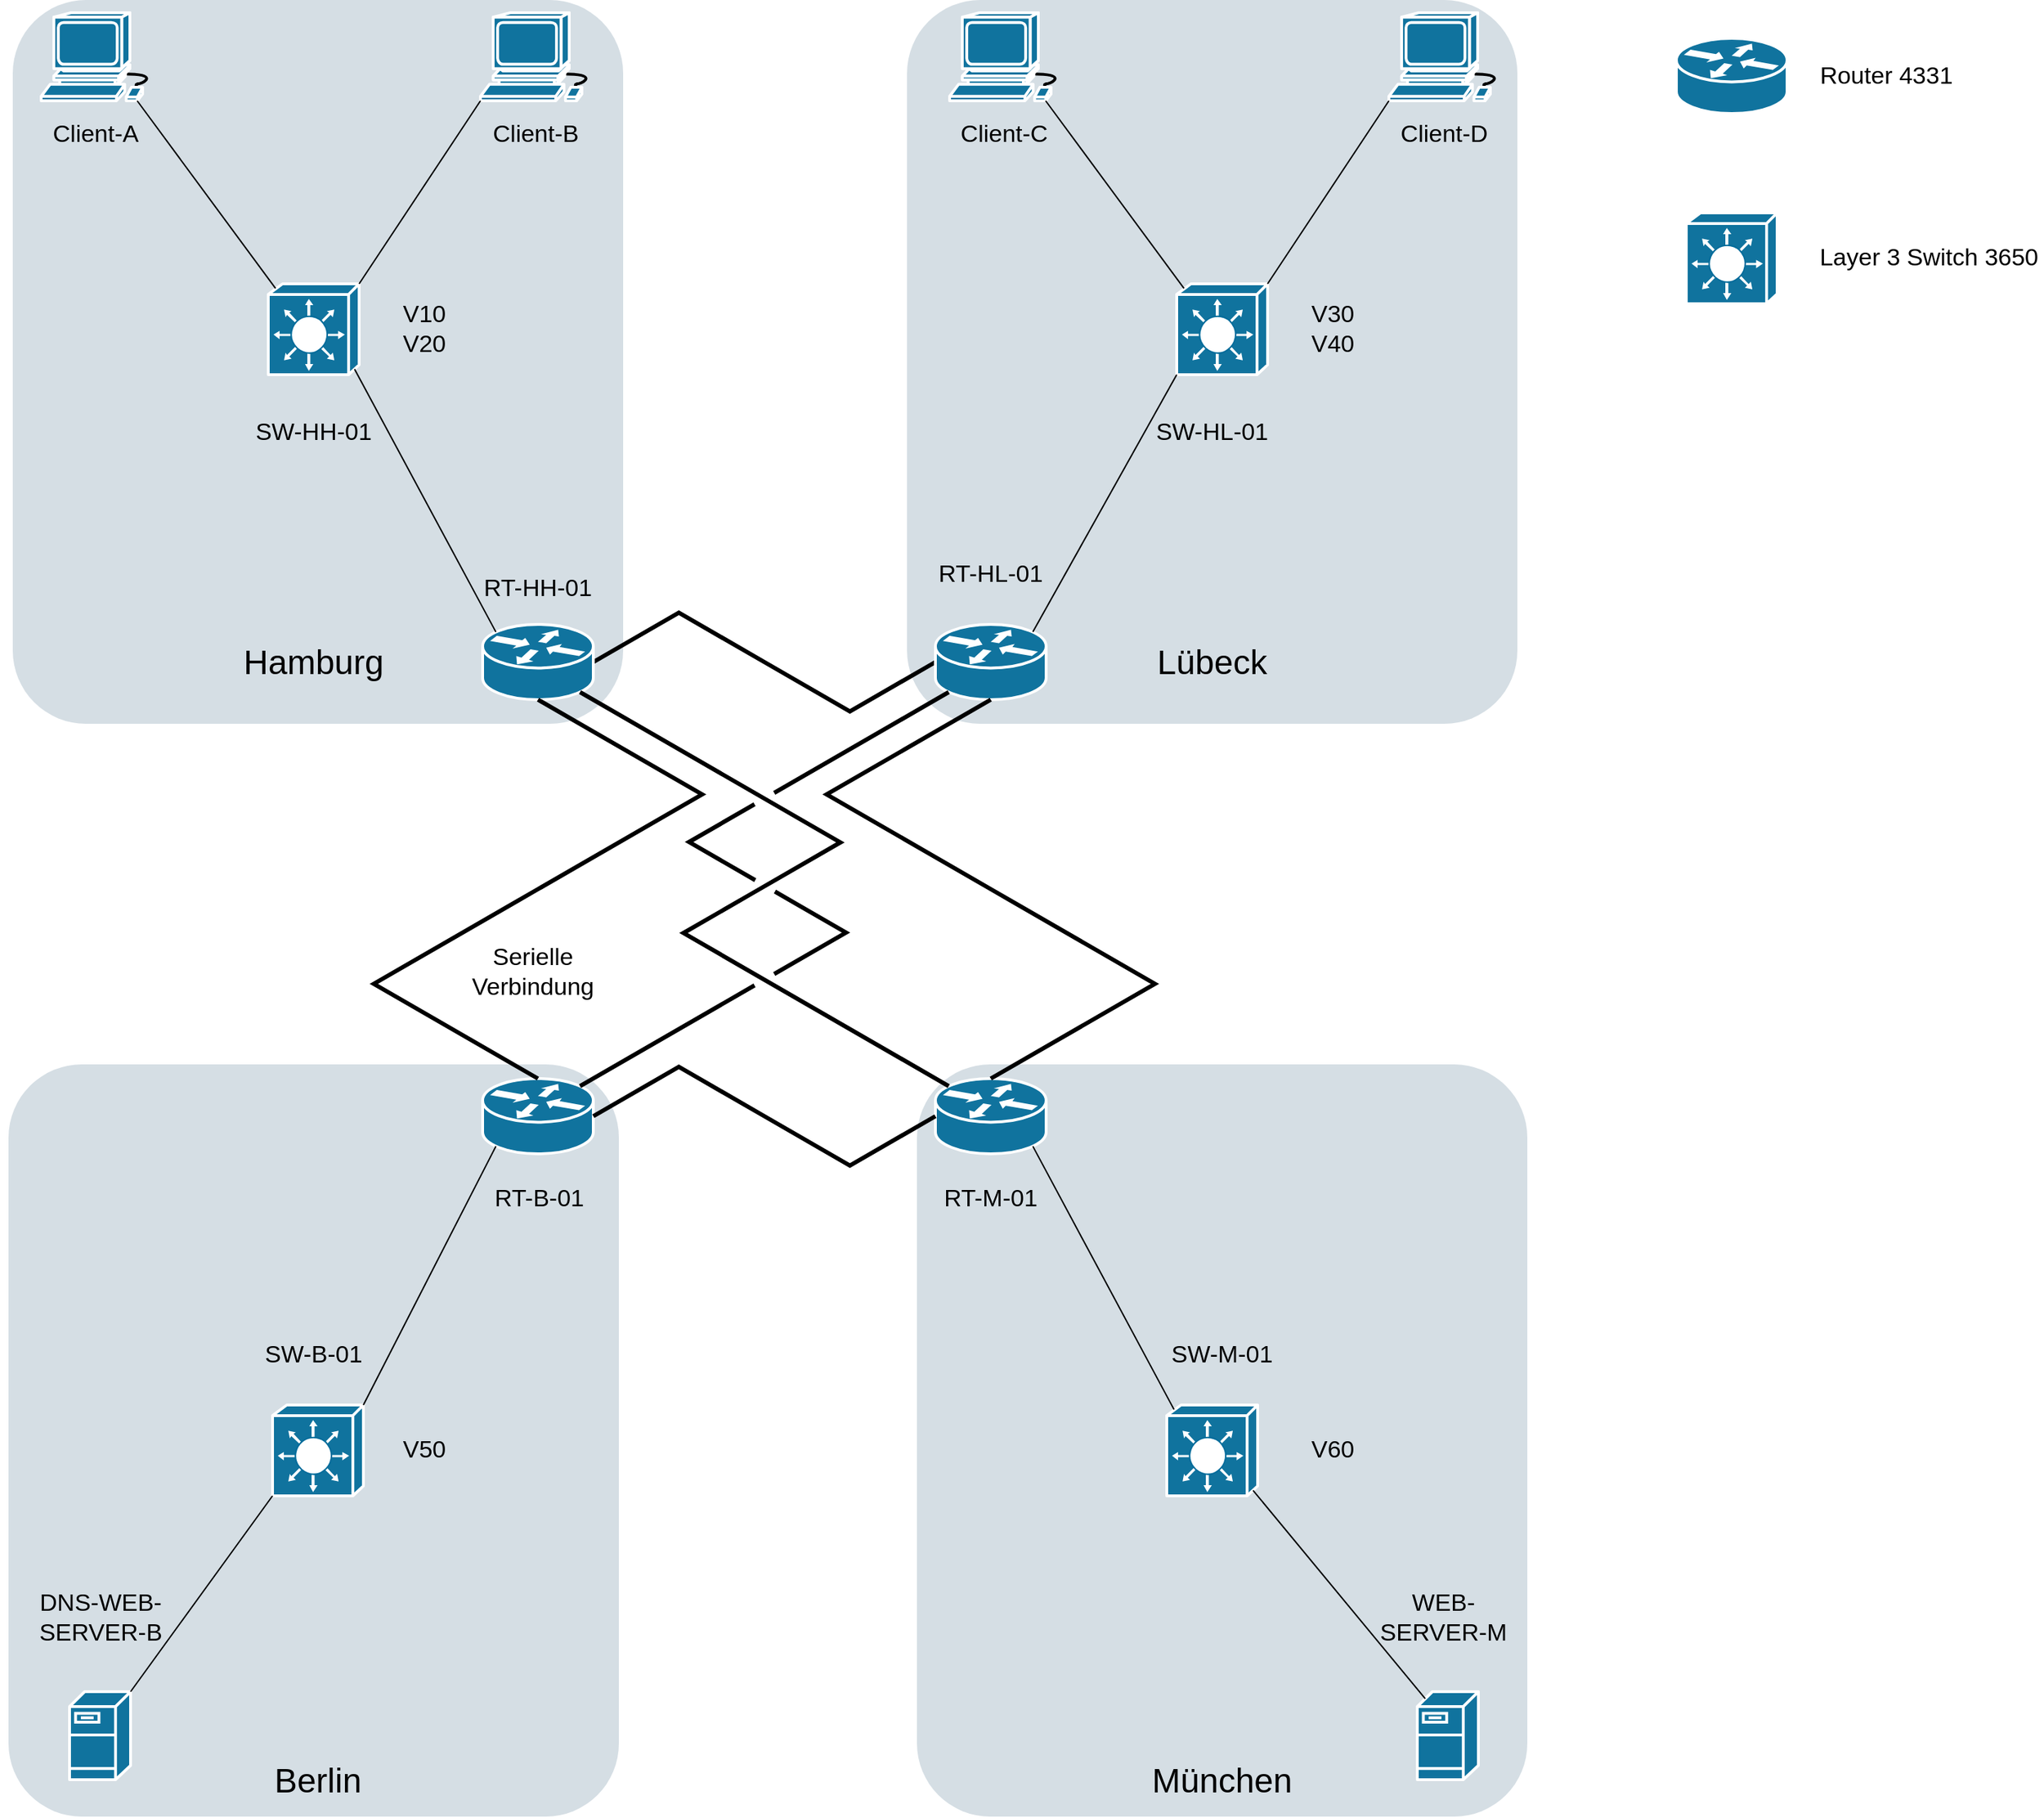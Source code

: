 <mxfile version="27.1.6">
  <diagram id="6a731a19-8d31-9384-78a2-239565b7b9f0" name="Page-1">
    <mxGraphModel dx="2691" dy="1620" grid="1" gridSize="10" guides="1" tooltips="1" connect="1" arrows="1" fold="1" page="1" pageScale="1" pageWidth="827" pageHeight="1169" background="none" math="0" shadow="0">
      <root>
        <mxCell id="0" />
        <mxCell id="1" parent="0" />
        <mxCell id="ikaSYUK2sFAXNSiubt6e-2296" value="" style="rounded=1;whiteSpace=wrap;html=1;strokeColor=none;fillColor=#BAC8D3;fontSize=24;fontColor=#23445D;align=center;opacity=60;arcSize=12;" parent="1" vertex="1">
          <mxGeometry x="667" y="760" width="430" height="530" as="geometry" />
        </mxCell>
        <mxCell id="ikaSYUK2sFAXNSiubt6e-2288" value="" style="rounded=1;whiteSpace=wrap;html=1;strokeColor=none;fillColor=#BAC8D3;fontSize=24;fontColor=#23445D;align=center;opacity=60;arcSize=12;" parent="1" vertex="1">
          <mxGeometry x="27" y="760" width="430" height="530" as="geometry" />
        </mxCell>
        <mxCell id="ikaSYUK2sFAXNSiubt6e-2286" value="" style="rounded=1;whiteSpace=wrap;html=1;strokeColor=none;fillColor=#BAC8D3;fontSize=24;fontColor=#23445D;align=center;opacity=60;arcSize=12;" parent="1" vertex="1">
          <mxGeometry x="30" y="10" width="430" height="510" as="geometry" />
        </mxCell>
        <mxCell id="ikaSYUK2sFAXNSiubt6e-2287" value="" style="rounded=1;whiteSpace=wrap;html=1;strokeColor=none;fillColor=#BAC8D3;fontSize=24;fontColor=#23445D;align=center;opacity=60;arcSize=12;shadow=0;" parent="1" vertex="1">
          <mxGeometry x="660" y="10" width="430" height="510" as="geometry" />
        </mxCell>
        <mxCell id="2096" value="" style="shape=mxgraph.cisco.computers_and_peripherals.workstation;html=1;dashed=0;fillColor=#10739E;strokeColor=#ffffff;strokeWidth=2;verticalLabelPosition=bottom;verticalAlign=top;fontFamily=Helvetica;fontSize=36;fontColor=#FFB366" parent="1" vertex="1">
          <mxGeometry x="359.5" y="19" width="83" height="62" as="geometry" />
        </mxCell>
        <mxCell id="2097" value="" style="shape=mxgraph.cisco.servers.fileserver;html=1;dashed=0;fillColor=#10739E;strokeColor=#ffffff;strokeWidth=2;verticalLabelPosition=bottom;verticalAlign=top;fontFamily=Helvetica;fontSize=36;fontColor=#FFB366" parent="1" vertex="1">
          <mxGeometry x="70" y="1202" width="43" height="62" as="geometry" />
        </mxCell>
        <mxCell id="2112" value="" style="shape=mxgraph.cisco.switches.layer_3_switch;html=1;dashed=0;fillColor=#10739E;strokeColor=#ffffff;strokeWidth=2;verticalLabelPosition=bottom;verticalAlign=top;fontFamily=Helvetica;fontSize=36;fontColor=#FFB366" parent="1" vertex="1">
          <mxGeometry x="210" y="210" width="64" height="64" as="geometry" />
        </mxCell>
        <mxCell id="ikaSYUK2sFAXNSiubt6e-2279" style="edgeStyle=isometricEdgeStyle;rounded=0;orthogonalLoop=1;jettySize=auto;html=1;exitX=1;exitY=0.5;exitDx=0;exitDy=0;exitPerimeter=0;endArrow=none;startFill=0;entryX=0;entryY=0.5;entryDx=0;entryDy=0;entryPerimeter=0;strokeColor=light-dark(#000000,#CC0000);strokeWidth=3;" parent="1" source="2132" target="ikaSYUK2sFAXNSiubt6e-2259" edge="1">
          <mxGeometry relative="1" as="geometry" />
        </mxCell>
        <mxCell id="2132" value="" style="shape=mxgraph.cisco.routers.router;html=1;dashed=0;fillColor=#10739E;strokeColor=#ffffff;strokeWidth=2;verticalLabelPosition=bottom;verticalAlign=top;fontFamily=Helvetica;fontSize=36;fontColor=#FFB366" parent="1" vertex="1">
          <mxGeometry x="361" y="450" width="78" height="53" as="geometry" />
        </mxCell>
        <mxCell id="ikaSYUK2sFAXNSiubt6e-2258" value="" style="shape=mxgraph.cisco.routers.router;html=1;dashed=0;fillColor=#10739E;strokeColor=#ffffff;strokeWidth=2;verticalLabelPosition=bottom;verticalAlign=top;fontFamily=Helvetica;fontSize=36;fontColor=#FFB366" parent="1" vertex="1">
          <mxGeometry x="680" y="770" width="78" height="53" as="geometry" />
        </mxCell>
        <mxCell id="ikaSYUK2sFAXNSiubt6e-2259" value="" style="shape=mxgraph.cisco.routers.router;html=1;dashed=0;fillColor=#10739E;strokeColor=#ffffff;strokeWidth=2;verticalLabelPosition=bottom;verticalAlign=top;fontFamily=Helvetica;fontSize=36;fontColor=#FFB366" parent="1" vertex="1">
          <mxGeometry x="680" y="450" width="78" height="53" as="geometry" />
        </mxCell>
        <mxCell id="ikaSYUK2sFAXNSiubt6e-2260" value="" style="shape=mxgraph.cisco.routers.router;html=1;dashed=0;fillColor=#10739E;strokeColor=#ffffff;strokeWidth=2;verticalLabelPosition=bottom;verticalAlign=top;fontFamily=Helvetica;fontSize=36;fontColor=#FFB366" parent="1" vertex="1">
          <mxGeometry x="361" y="770" width="78" height="53" as="geometry" />
        </mxCell>
        <mxCell id="ikaSYUK2sFAXNSiubt6e-2262" style="rounded=0;orthogonalLoop=1;jettySize=auto;html=1;exitX=0.12;exitY=0.1;exitDx=0;exitDy=0;exitPerimeter=0;entryX=0.95;entryY=0.94;entryDx=0;entryDy=0;entryPerimeter=0;endArrow=none;startFill=0;" parent="1" source="2132" target="2112" edge="1">
          <mxGeometry relative="1" as="geometry" />
        </mxCell>
        <mxCell id="ikaSYUK2sFAXNSiubt6e-2265" value="" style="shape=mxgraph.cisco.computers_and_peripherals.workstation;html=1;dashed=0;fillColor=#10739E;strokeColor=#ffffff;strokeWidth=2;verticalLabelPosition=bottom;verticalAlign=top;fontFamily=Helvetica;fontSize=36;fontColor=#FFB366" parent="1" vertex="1">
          <mxGeometry x="50" y="19" width="83" height="62" as="geometry" />
        </mxCell>
        <mxCell id="ikaSYUK2sFAXNSiubt6e-2266" style="rounded=0;orthogonalLoop=1;jettySize=auto;html=1;exitX=1;exitY=0;exitDx=0;exitDy=0;exitPerimeter=0;entryX=0;entryY=1;entryDx=0;entryDy=0;entryPerimeter=0;endArrow=none;startFill=0;" parent="1" source="2112" target="2096" edge="1">
          <mxGeometry relative="1" as="geometry" />
        </mxCell>
        <mxCell id="ikaSYUK2sFAXNSiubt6e-2267" style="rounded=0;orthogonalLoop=1;jettySize=auto;html=1;exitX=0.08;exitY=0.05;exitDx=0;exitDy=0;exitPerimeter=0;entryX=0.815;entryY=1;entryDx=0;entryDy=0;entryPerimeter=0;endArrow=none;startFill=0;" parent="1" source="2112" target="ikaSYUK2sFAXNSiubt6e-2265" edge="1">
          <mxGeometry relative="1" as="geometry" />
        </mxCell>
        <mxCell id="ikaSYUK2sFAXNSiubt6e-2273" value="" style="shape=mxgraph.cisco.computers_and_peripherals.workstation;html=1;dashed=0;fillColor=#10739E;strokeColor=#ffffff;strokeWidth=2;verticalLabelPosition=bottom;verticalAlign=top;fontFamily=Helvetica;fontSize=36;fontColor=#FFB366" parent="1" vertex="1">
          <mxGeometry x="999.5" y="19" width="83" height="62" as="geometry" />
        </mxCell>
        <mxCell id="ikaSYUK2sFAXNSiubt6e-2274" value="" style="shape=mxgraph.cisco.switches.layer_3_switch;html=1;dashed=0;fillColor=#10739E;strokeColor=#ffffff;strokeWidth=2;verticalLabelPosition=bottom;verticalAlign=top;fontFamily=Helvetica;fontSize=36;fontColor=#FFB366" parent="1" vertex="1">
          <mxGeometry x="850" y="210" width="64" height="64" as="geometry" />
        </mxCell>
        <mxCell id="ikaSYUK2sFAXNSiubt6e-2275" value="" style="shape=mxgraph.cisco.computers_and_peripherals.workstation;html=1;dashed=0;fillColor=#10739E;strokeColor=#ffffff;strokeWidth=2;verticalLabelPosition=bottom;verticalAlign=top;fontFamily=Helvetica;fontSize=36;fontColor=#FFB366" parent="1" vertex="1">
          <mxGeometry x="690" y="19" width="83" height="62" as="geometry" />
        </mxCell>
        <mxCell id="ikaSYUK2sFAXNSiubt6e-2276" style="rounded=0;orthogonalLoop=1;jettySize=auto;html=1;exitX=1;exitY=0;exitDx=0;exitDy=0;exitPerimeter=0;entryX=0;entryY=1;entryDx=0;entryDy=0;entryPerimeter=0;endArrow=none;startFill=0;" parent="1" source="ikaSYUK2sFAXNSiubt6e-2274" target="ikaSYUK2sFAXNSiubt6e-2273" edge="1">
          <mxGeometry relative="1" as="geometry" />
        </mxCell>
        <mxCell id="ikaSYUK2sFAXNSiubt6e-2277" style="rounded=0;orthogonalLoop=1;jettySize=auto;html=1;exitX=0.08;exitY=0.05;exitDx=0;exitDy=0;exitPerimeter=0;entryX=0.815;entryY=1;entryDx=0;entryDy=0;entryPerimeter=0;endArrow=none;startFill=0;" parent="1" source="ikaSYUK2sFAXNSiubt6e-2274" target="ikaSYUK2sFAXNSiubt6e-2275" edge="1">
          <mxGeometry relative="1" as="geometry" />
        </mxCell>
        <mxCell id="ikaSYUK2sFAXNSiubt6e-2278" style="rounded=0;orthogonalLoop=1;jettySize=auto;html=1;exitX=0.88;exitY=0.1;exitDx=0;exitDy=0;exitPerimeter=0;entryX=0;entryY=1;entryDx=0;entryDy=0;entryPerimeter=0;endArrow=none;startFill=0;" parent="1" source="ikaSYUK2sFAXNSiubt6e-2259" target="ikaSYUK2sFAXNSiubt6e-2274" edge="1">
          <mxGeometry relative="1" as="geometry" />
        </mxCell>
        <mxCell id="ikaSYUK2sFAXNSiubt6e-2280" style="edgeStyle=isometricEdgeStyle;rounded=0;orthogonalLoop=1;jettySize=auto;html=1;exitX=0.5;exitY=1;exitDx=0;exitDy=0;exitPerimeter=0;entryX=0.5;entryY=0;entryDx=0;entryDy=0;entryPerimeter=0;endArrow=none;startFill=0;strokeWidth=3;strokeColor=light-dark(#000000,#CC0000);" parent="1" source="ikaSYUK2sFAXNSiubt6e-2259" target="ikaSYUK2sFAXNSiubt6e-2258" edge="1">
          <mxGeometry relative="1" as="geometry" />
        </mxCell>
        <mxCell id="ikaSYUK2sFAXNSiubt6e-2281" style="edgeStyle=isometricEdgeStyle;rounded=0;orthogonalLoop=1;jettySize=auto;html=1;exitX=0;exitY=0.5;exitDx=0;exitDy=0;exitPerimeter=0;entryX=1;entryY=0.5;entryDx=0;entryDy=0;entryPerimeter=0;endArrow=none;startFill=0;strokeWidth=3;strokeColor=light-dark(#000000,#CC0000);" parent="1" source="ikaSYUK2sFAXNSiubt6e-2258" target="ikaSYUK2sFAXNSiubt6e-2260" edge="1">
          <mxGeometry relative="1" as="geometry" />
        </mxCell>
        <mxCell id="ikaSYUK2sFAXNSiubt6e-2282" style="edgeStyle=isometricEdgeStyle;rounded=0;orthogonalLoop=1;jettySize=auto;html=1;exitX=0.5;exitY=0;exitDx=0;exitDy=0;exitPerimeter=0;entryX=0.5;entryY=1;entryDx=0;entryDy=0;entryPerimeter=0;endArrow=none;startFill=0;elbow=vertical;endSize=6;curved=0;arcSize=20;strokeColor=light-dark(#000000,#CC0000);strokeWidth=3;" parent="1" source="ikaSYUK2sFAXNSiubt6e-2260" target="2132" edge="1">
          <mxGeometry relative="1" as="geometry" />
        </mxCell>
        <mxCell id="ikaSYUK2sFAXNSiubt6e-2289" value="" style="shape=mxgraph.cisco.switches.layer_3_switch;html=1;dashed=0;fillColor=#10739E;strokeColor=#ffffff;strokeWidth=2;verticalLabelPosition=bottom;verticalAlign=top;fontFamily=Helvetica;fontSize=36;fontColor=#FFB366" parent="1" vertex="1">
          <mxGeometry x="213" y="1000" width="64" height="64" as="geometry" />
        </mxCell>
        <mxCell id="ikaSYUK2sFAXNSiubt6e-2290" style="rounded=0;orthogonalLoop=1;jettySize=auto;html=1;exitX=0.12;exitY=0.9;exitDx=0;exitDy=0;exitPerimeter=0;entryX=1;entryY=0;entryDx=0;entryDy=0;entryPerimeter=0;endArrow=none;startFill=0;" parent="1" source="ikaSYUK2sFAXNSiubt6e-2260" target="ikaSYUK2sFAXNSiubt6e-2289" edge="1">
          <mxGeometry relative="1" as="geometry" />
        </mxCell>
        <mxCell id="ikaSYUK2sFAXNSiubt6e-2291" value="" style="shape=mxgraph.cisco.switches.layer_3_switch;html=1;dashed=0;fillColor=#10739E;strokeColor=#ffffff;strokeWidth=2;verticalLabelPosition=bottom;verticalAlign=top;fontFamily=Helvetica;fontSize=36;fontColor=#FFB366" parent="1" vertex="1">
          <mxGeometry x="843" y="1000" width="64" height="64" as="geometry" />
        </mxCell>
        <mxCell id="ikaSYUK2sFAXNSiubt6e-2292" style="rounded=0;orthogonalLoop=1;jettySize=auto;html=1;exitX=0.88;exitY=0.9;exitDx=0;exitDy=0;exitPerimeter=0;entryX=0.08;entryY=0.05;entryDx=0;entryDy=0;entryPerimeter=0;endArrow=none;startFill=0;" parent="1" source="ikaSYUK2sFAXNSiubt6e-2258" target="ikaSYUK2sFAXNSiubt6e-2291" edge="1">
          <mxGeometry relative="1" as="geometry" />
        </mxCell>
        <mxCell id="ikaSYUK2sFAXNSiubt6e-2293" value="" style="shape=mxgraph.cisco.servers.fileserver;html=1;dashed=0;fillColor=#10739E;strokeColor=#ffffff;strokeWidth=2;verticalLabelPosition=bottom;verticalAlign=top;fontFamily=Helvetica;fontSize=36;fontColor=#FFB366" parent="1" vertex="1">
          <mxGeometry x="1019.5" y="1202" width="43" height="62" as="geometry" />
        </mxCell>
        <mxCell id="ikaSYUK2sFAXNSiubt6e-2294" style="rounded=0;orthogonalLoop=1;jettySize=auto;html=1;exitX=0;exitY=1;exitDx=0;exitDy=0;exitPerimeter=0;entryX=1;entryY=0;entryDx=0;entryDy=0;entryPerimeter=0;endArrow=none;startFill=0;" parent="1" source="ikaSYUK2sFAXNSiubt6e-2289" target="2097" edge="1">
          <mxGeometry relative="1" as="geometry" />
        </mxCell>
        <mxCell id="ikaSYUK2sFAXNSiubt6e-2295" style="rounded=0;orthogonalLoop=1;jettySize=auto;html=1;exitX=0.95;exitY=0.94;exitDx=0;exitDy=0;exitPerimeter=0;entryX=0.13;entryY=0.08;entryDx=0;entryDy=0;entryPerimeter=0;endArrow=none;startFill=0;" parent="1" source="ikaSYUK2sFAXNSiubt6e-2291" target="ikaSYUK2sFAXNSiubt6e-2293" edge="1">
          <mxGeometry relative="1" as="geometry" />
        </mxCell>
        <mxCell id="ikaSYUK2sFAXNSiubt6e-2297" value="&lt;font style=&quot;font-size: 24px;&quot;&gt;Lübeck&lt;/font&gt;" style="text;html=1;align=center;verticalAlign=middle;whiteSpace=wrap;rounded=0;" parent="1" vertex="1">
          <mxGeometry x="820" y="461.5" width="110" height="30" as="geometry" />
        </mxCell>
        <mxCell id="ikaSYUK2sFAXNSiubt6e-2298" value="&lt;font style=&quot;font-size: 24px;&quot;&gt;Hamburg&lt;/font&gt;" style="text;html=1;align=center;verticalAlign=middle;whiteSpace=wrap;rounded=0;" parent="1" vertex="1">
          <mxGeometry x="187" y="461.5" width="110" height="30" as="geometry" />
        </mxCell>
        <mxCell id="ikaSYUK2sFAXNSiubt6e-2299" value="&lt;font style=&quot;font-size: 24px;&quot;&gt;München&lt;/font&gt;" style="text;html=1;align=center;verticalAlign=middle;whiteSpace=wrap;rounded=0;" parent="1" vertex="1">
          <mxGeometry x="827" y="1250" width="110" height="30" as="geometry" />
        </mxCell>
        <mxCell id="ikaSYUK2sFAXNSiubt6e-2300" value="&lt;font style=&quot;font-size: 24px;&quot;&gt;Berlin&lt;/font&gt;" style="text;html=1;align=center;verticalAlign=middle;whiteSpace=wrap;rounded=0;" parent="1" vertex="1">
          <mxGeometry x="190" y="1250" width="110" height="30" as="geometry" />
        </mxCell>
        <mxCell id="ikaSYUK2sFAXNSiubt6e-2301" style="rounded=0;orthogonalLoop=1;jettySize=auto;html=1;exitX=0.88;exitY=0.9;exitDx=0;exitDy=0;exitPerimeter=0;entryX=0.12;entryY=0.1;entryDx=0;entryDy=0;entryPerimeter=0;endArrow=none;startFill=0;strokeWidth=3;strokeColor=light-dark(#000000,#CC0000);edgeStyle=isometricEdgeStyle;elbow=vertical;" parent="1" source="2132" target="ikaSYUK2sFAXNSiubt6e-2258" edge="1">
          <mxGeometry relative="1" as="geometry">
            <Array as="points">
              <mxPoint x="550" y="640" />
            </Array>
          </mxGeometry>
        </mxCell>
        <mxCell id="ikaSYUK2sFAXNSiubt6e-2302" style="rounded=0;orthogonalLoop=1;jettySize=auto;html=1;exitX=0.12;exitY=0.9;exitDx=0;exitDy=0;exitPerimeter=0;entryX=0.88;entryY=0.1;entryDx=0;entryDy=0;entryPerimeter=0;endArrow=none;startFill=0;edgeStyle=isometricEdgeStyle;strokeColor=light-dark(#000000,#CC0000);strokeWidth=3;jumpStyle=gap;jumpSize=12;" parent="1" source="ikaSYUK2sFAXNSiubt6e-2259" target="ikaSYUK2sFAXNSiubt6e-2260" edge="1">
          <mxGeometry relative="1" as="geometry">
            <Array as="points">
              <mxPoint x="570" y="640" />
            </Array>
          </mxGeometry>
        </mxCell>
        <mxCell id="SktVuw8flix4bV8EO0LE-2133" value="&lt;font style=&quot;font-size: 17px;&quot;&gt;RT-HH-01&lt;/font&gt;" style="text;html=1;align=center;verticalAlign=middle;whiteSpace=wrap;rounded=0;" vertex="1" parent="1">
          <mxGeometry x="325" y="410" width="150" height="30" as="geometry" />
        </mxCell>
        <mxCell id="SktVuw8flix4bV8EO0LE-2134" value="&lt;font style=&quot;font-size: 17px;&quot;&gt;RT-HL-01&lt;/font&gt;" style="text;html=1;align=center;verticalAlign=middle;whiteSpace=wrap;rounded=0;" vertex="1" parent="1">
          <mxGeometry x="644" y="400" width="150" height="30" as="geometry" />
        </mxCell>
        <mxCell id="SktVuw8flix4bV8EO0LE-2135" value="&lt;font style=&quot;font-size: 17px;&quot;&gt;RT-B-01&lt;/font&gt;" style="text;html=1;align=center;verticalAlign=middle;whiteSpace=wrap;rounded=0;" vertex="1" parent="1">
          <mxGeometry x="326" y="840" width="150" height="30" as="geometry" />
        </mxCell>
        <mxCell id="SktVuw8flix4bV8EO0LE-2136" value="&lt;font style=&quot;font-size: 17px;&quot;&gt;RT-M-01&lt;/font&gt;" style="text;html=1;align=center;verticalAlign=middle;whiteSpace=wrap;rounded=0;" vertex="1" parent="1">
          <mxGeometry x="644" y="840" width="150" height="30" as="geometry" />
        </mxCell>
        <mxCell id="SktVuw8flix4bV8EO0LE-2137" value="&lt;font style=&quot;font-size: 17px;&quot;&gt;SW-M-01&lt;/font&gt;" style="text;html=1;align=center;verticalAlign=middle;whiteSpace=wrap;rounded=0;" vertex="1" parent="1">
          <mxGeometry x="807" y="950" width="150" height="30" as="geometry" />
        </mxCell>
        <mxCell id="SktVuw8flix4bV8EO0LE-2138" value="&lt;font style=&quot;font-size: 17px;&quot;&gt;SW-B-01&lt;/font&gt;" style="text;html=1;align=center;verticalAlign=middle;whiteSpace=wrap;rounded=0;" vertex="1" parent="1">
          <mxGeometry x="167" y="950" width="150" height="30" as="geometry" />
        </mxCell>
        <mxCell id="SktVuw8flix4bV8EO0LE-2140" value="&lt;font style=&quot;font-size: 17px;&quot;&gt;SW&lt;/font&gt;&lt;font style=&quot;font-size: 17px;&quot;&gt;-HL-01&lt;/font&gt;" style="text;html=1;align=center;verticalAlign=middle;whiteSpace=wrap;rounded=0;" vertex="1" parent="1">
          <mxGeometry x="800" y="300" width="150" height="30" as="geometry" />
        </mxCell>
        <mxCell id="SktVuw8flix4bV8EO0LE-2143" value="&lt;font style=&quot;font-size: 17px;&quot;&gt;SW-HH-01&lt;/font&gt;" style="text;html=1;align=center;verticalAlign=middle;whiteSpace=wrap;rounded=0;" vertex="1" parent="1">
          <mxGeometry x="167" y="300" width="150" height="30" as="geometry" />
        </mxCell>
        <mxCell id="SktVuw8flix4bV8EO0LE-2145" value="&lt;font style=&quot;font-size: 17px;&quot;&gt;Client-A&lt;/font&gt;" style="text;html=1;align=center;verticalAlign=middle;whiteSpace=wrap;rounded=0;" vertex="1" parent="1">
          <mxGeometry x="50" y="90" width="77" height="30" as="geometry" />
        </mxCell>
        <mxCell id="SktVuw8flix4bV8EO0LE-2146" value="&lt;font style=&quot;font-size: 17px;&quot;&gt;Client-D&lt;/font&gt;" style="text;html=1;align=center;verticalAlign=middle;whiteSpace=wrap;rounded=0;" vertex="1" parent="1">
          <mxGeometry x="999.5" y="90" width="77" height="30" as="geometry" />
        </mxCell>
        <mxCell id="SktVuw8flix4bV8EO0LE-2147" value="&lt;font style=&quot;font-size: 17px;&quot;&gt;Client-B&lt;/font&gt;" style="text;html=1;align=center;verticalAlign=middle;whiteSpace=wrap;rounded=0;" vertex="1" parent="1">
          <mxGeometry x="359.5" y="90" width="77" height="30" as="geometry" />
        </mxCell>
        <mxCell id="SktVuw8flix4bV8EO0LE-2148" value="&lt;font style=&quot;font-size: 17px;&quot;&gt;Client-C&lt;/font&gt;" style="text;html=1;align=center;verticalAlign=middle;whiteSpace=wrap;rounded=0;" vertex="1" parent="1">
          <mxGeometry x="690" y="90" width="77" height="30" as="geometry" />
        </mxCell>
        <mxCell id="SktVuw8flix4bV8EO0LE-2150" value="&lt;font style=&quot;font-size: 17px;&quot;&gt;DNS-WEB-SERVER-B&lt;/font&gt;" style="text;html=1;align=center;verticalAlign=middle;whiteSpace=wrap;rounded=0;" vertex="1" parent="1">
          <mxGeometry x="21.5" y="1120" width="140" height="60" as="geometry" />
        </mxCell>
        <mxCell id="SktVuw8flix4bV8EO0LE-2152" value="&lt;font style=&quot;font-size: 17px;&quot;&gt;WEB-SERVER-M&lt;/font&gt;" style="text;html=1;align=center;verticalAlign=middle;whiteSpace=wrap;rounded=0;" vertex="1" parent="1">
          <mxGeometry x="982" y="1120" width="112" height="60" as="geometry" />
        </mxCell>
        <mxCell id="SktVuw8flix4bV8EO0LE-2153" value="" style="shape=mxgraph.cisco.switches.layer_3_switch;html=1;dashed=0;fillColor=#10739E;strokeColor=#ffffff;strokeWidth=2;verticalLabelPosition=bottom;verticalAlign=top;fontFamily=Helvetica;fontSize=36;fontColor=#FFB366" vertex="1" parent="1">
          <mxGeometry x="1209" y="160" width="64" height="64" as="geometry" />
        </mxCell>
        <mxCell id="SktVuw8flix4bV8EO0LE-2155" value="" style="shape=mxgraph.cisco.routers.router;html=1;dashed=0;fillColor=#10739E;strokeColor=#ffffff;strokeWidth=2;verticalLabelPosition=bottom;verticalAlign=top;fontFamily=Helvetica;fontSize=36;fontColor=#FFB366" vertex="1" parent="1">
          <mxGeometry x="1202" y="37" width="78" height="53" as="geometry" />
        </mxCell>
        <mxCell id="SktVuw8flix4bV8EO0LE-2156" value="&lt;font style=&quot;font-size: 17px;&quot;&gt;Router 4331&lt;/font&gt;" style="text;html=1;align=center;verticalAlign=middle;whiteSpace=wrap;rounded=0;" vertex="1" parent="1">
          <mxGeometry x="1300" y="48.5" width="100" height="30" as="geometry" />
        </mxCell>
        <mxCell id="SktVuw8flix4bV8EO0LE-2157" value="&lt;font style=&quot;font-size: 17px;&quot;&gt;Layer 3 Switch 3650&lt;/font&gt;" style="text;html=1;align=center;verticalAlign=middle;whiteSpace=wrap;rounded=0;" vertex="1" parent="1">
          <mxGeometry x="1300" y="177" width="160" height="30" as="geometry" />
        </mxCell>
        <mxCell id="SktVuw8flix4bV8EO0LE-2158" value="&lt;font style=&quot;font-size: 17px;&quot;&gt;V10 V20&lt;/font&gt;" style="text;html=1;align=center;verticalAlign=middle;whiteSpace=wrap;rounded=0;" vertex="1" parent="1">
          <mxGeometry x="290" y="219" width="60" height="46" as="geometry" />
        </mxCell>
        <mxCell id="SktVuw8flix4bV8EO0LE-2159" value="&lt;font style=&quot;font-size: 17px;&quot;&gt;V30 V40&lt;/font&gt;" style="text;html=1;align=center;verticalAlign=middle;whiteSpace=wrap;rounded=0;" vertex="1" parent="1">
          <mxGeometry x="930" y="219" width="60" height="46" as="geometry" />
        </mxCell>
        <mxCell id="SktVuw8flix4bV8EO0LE-2160" value="&lt;font style=&quot;font-size: 17px;&quot;&gt;V50&lt;/font&gt;" style="text;html=1;align=center;verticalAlign=middle;whiteSpace=wrap;rounded=0;" vertex="1" parent="1">
          <mxGeometry x="290" y="1009" width="60" height="46" as="geometry" />
        </mxCell>
        <mxCell id="SktVuw8flix4bV8EO0LE-2161" value="&lt;font style=&quot;font-size: 17px;&quot;&gt;V60&lt;/font&gt;" style="text;html=1;align=center;verticalAlign=middle;whiteSpace=wrap;rounded=0;" vertex="1" parent="1">
          <mxGeometry x="930" y="1009" width="60" height="46" as="geometry" />
        </mxCell>
        <mxCell id="SktVuw8flix4bV8EO0LE-2162" value="&lt;font style=&quot;font-size: 17px;&quot;&gt;Serielle Verbindung&lt;/font&gt;" style="text;html=1;align=center;verticalAlign=middle;whiteSpace=wrap;rounded=0;" vertex="1" parent="1">
          <mxGeometry x="325" y="680" width="143" height="30" as="geometry" />
        </mxCell>
      </root>
    </mxGraphModel>
  </diagram>
</mxfile>
